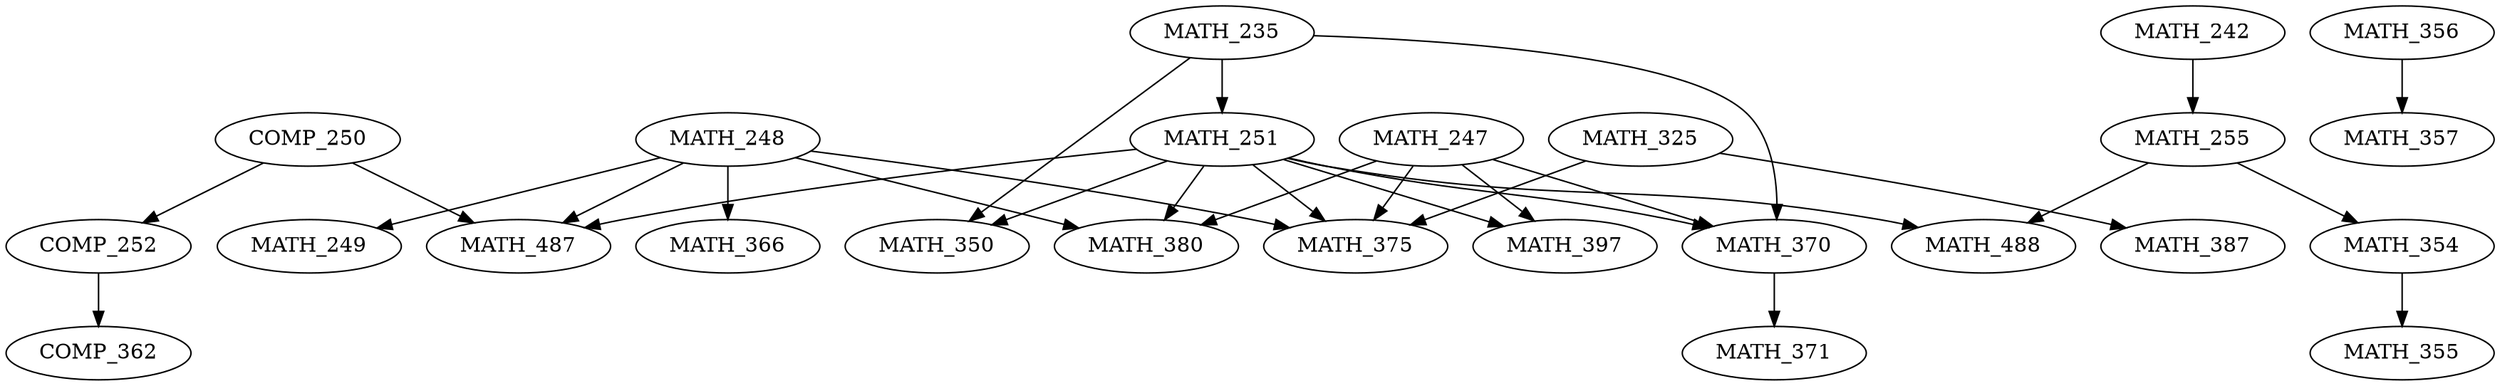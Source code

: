 digraph G {
	MATH_235 -> MATH_350;
	MATH_251 -> MATH_350;
	MATH_248 -> MATH_487;
	MATH_251 -> MATH_487;
	COMP_250 -> MATH_487;
	MATH_251 -> MATH_488;
	MATH_255 -> MATH_488;
	COMP_252 -> COMP_362;
	MATH_354 -> MATH_355;
	MATH_255 -> MATH_354;
	MATH_356 -> MATH_357;
	MATH_370 -> MATH_371;
	MATH_235 -> MATH_370;
	MATH_247 -> MATH_370;
	MATH_251 -> MATH_370;
	MATH_247 -> MATH_375;
	MATH_251 -> MATH_375;
	MATH_248 -> MATH_375;
	MATH_325 -> MATH_375;
	MATH_251 -> MATH_397;
	MATH_247 -> MATH_397;
	MATH_248 -> MATH_249;
	MATH_242 -> MATH_255;
	MATH_235 -> MATH_251;
	MATH_248 -> MATH_366;
	COMP_250 -> COMP_252;
	MATH_251 -> MATH_380;
	MATH_247 -> MATH_380;
	MATH_248 -> MATH_380;
	MATH_325 -> MATH_387;
}